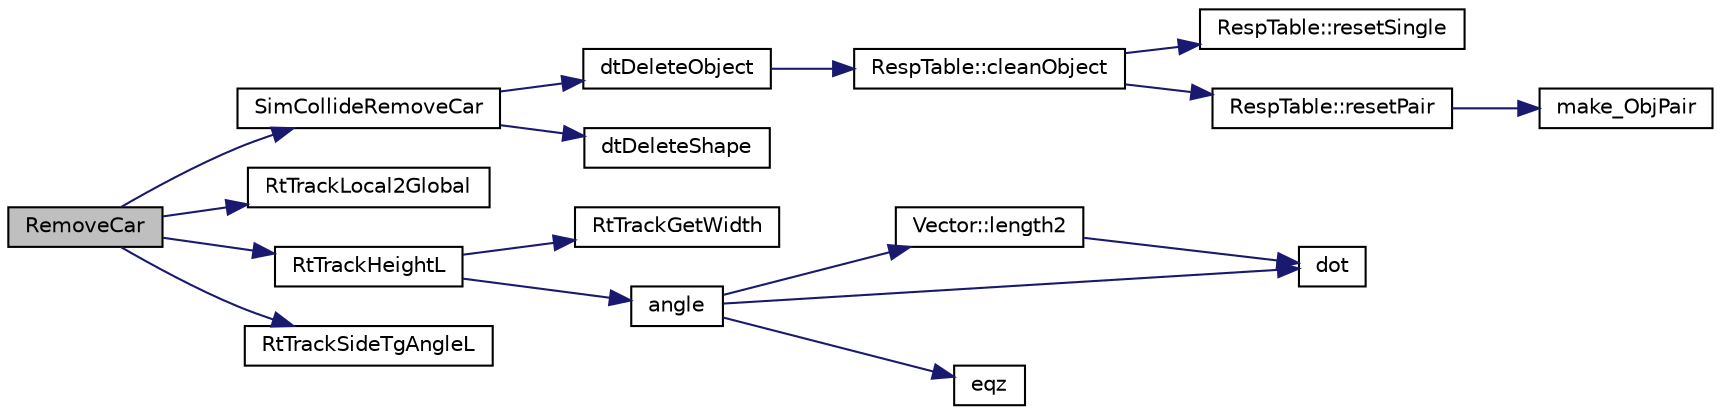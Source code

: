digraph "RemoveCar"
{
  edge [fontname="Helvetica",fontsize="10",labelfontname="Helvetica",labelfontsize="10"];
  node [fontname="Helvetica",fontsize="10",shape=record];
  rankdir="LR";
  Node1 [label="RemoveCar",height=0.2,width=0.4,color="black", fillcolor="grey75", style="filled", fontcolor="black"];
  Node1 -> Node2 [color="midnightblue",fontsize="10",style="solid",fontname="Helvetica"];
  Node2 [label="SimCollideRemoveCar",height=0.2,width=0.4,color="black", fillcolor="white", style="filled",URL="$collide_8cpp.html#afe180b245cc6e9eae6d02e1a90263dc1"];
  Node2 -> Node3 [color="midnightblue",fontsize="10",style="solid",fontname="Helvetica"];
  Node3 [label="dtDeleteObject",height=0.2,width=0.4,color="black", fillcolor="white", style="filled",URL="$solid_8h.html#ae258194ff72c46ef3456632b1b9f1204"];
  Node3 -> Node4 [color="midnightblue",fontsize="10",style="solid",fontname="Helvetica"];
  Node4 [label="RespTable::cleanObject",height=0.2,width=0.4,color="black", fillcolor="white", style="filled",URL="$class_resp_table.html#a514691bfc637b7d0a2156bba5e9d5abe"];
  Node4 -> Node5 [color="midnightblue",fontsize="10",style="solid",fontname="Helvetica"];
  Node5 [label="RespTable::resetSingle",height=0.2,width=0.4,color="black", fillcolor="white", style="filled",URL="$class_resp_table.html#a4a87f55965c3776bc463c75926a13765"];
  Node4 -> Node6 [color="midnightblue",fontsize="10",style="solid",fontname="Helvetica"];
  Node6 [label="RespTable::resetPair",height=0.2,width=0.4,color="black", fillcolor="white", style="filled",URL="$class_resp_table.html#aab3525a1f929c73112b968f466bafaf1"];
  Node6 -> Node7 [color="midnightblue",fontsize="10",style="solid",fontname="Helvetica"];
  Node7 [label="make_ObjPair",height=0.2,width=0.4,color="black", fillcolor="white", style="filled",URL="$_resp_table_8h.html#a147bd3ff217bf73c38e94e7b61ddec43"];
  Node2 -> Node8 [color="midnightblue",fontsize="10",style="solid",fontname="Helvetica"];
  Node8 [label="dtDeleteShape",height=0.2,width=0.4,color="black", fillcolor="white", style="filled",URL="$solid_8h.html#a6471d580e786e5a194d3b29d96d547ae"];
  Node1 -> Node9 [color="midnightblue",fontsize="10",style="solid",fontname="Helvetica"];
  Node9 [label="RtTrackLocal2Global",height=0.2,width=0.4,color="black", fillcolor="white", style="filled",URL="$group__tracktools.html#gadb1f8f2704e5e890e93d13e59a27faa5",tooltip="Convert a Local position (segment, toRight, toStart)into a Global one (X, Y) The ToStart position ref..."];
  Node1 -> Node10 [color="midnightblue",fontsize="10",style="solid",fontname="Helvetica"];
  Node10 [label="RtTrackHeightL",height=0.2,width=0.4,color="black", fillcolor="white", style="filled",URL="$group__tracktools.html#ga5785af2d8c1b3cfedc38236ba44e99d3",tooltip="Returns the absolute height in meters of the road at the Local position p. "];
  Node10 -> Node11 [color="midnightblue",fontsize="10",style="solid",fontname="Helvetica"];
  Node11 [label="RtTrackGetWidth",height=0.2,width=0.4,color="black", fillcolor="white", style="filled",URL="$group__tracktools.html#gaad9f106cbe7a2cca8e5e12976540f256",tooltip="Get the track width at the specified point. "];
  Node10 -> Node12 [color="midnightblue",fontsize="10",style="solid",fontname="Helvetica"];
  Node12 [label="angle",height=0.2,width=0.4,color="black", fillcolor="white", style="filled",URL="$_vector_8h.html#a89bfaa91624932a756c037fa383bc0ae"];
  Node12 -> Node13 [color="midnightblue",fontsize="10",style="solid",fontname="Helvetica"];
  Node13 [label="Vector::length2",height=0.2,width=0.4,color="black", fillcolor="white", style="filled",URL="$class_vector.html#a8677c48cf107765986e71cd2f23b1b0f"];
  Node13 -> Node14 [color="midnightblue",fontsize="10",style="solid",fontname="Helvetica"];
  Node14 [label="dot",height=0.2,width=0.4,color="black", fillcolor="white", style="filled",URL="$_vector_8h.html#a4e9a20e9955e34afdb3659d68f6935c8"];
  Node12 -> Node15 [color="midnightblue",fontsize="10",style="solid",fontname="Helvetica"];
  Node15 [label="eqz",height=0.2,width=0.4,color="black", fillcolor="white", style="filled",URL="$_basic_8h.html#a665ec20bb54e4ac38c9068f7d18893d2"];
  Node12 -> Node14 [color="midnightblue",fontsize="10",style="solid",fontname="Helvetica"];
  Node1 -> Node16 [color="midnightblue",fontsize="10",style="solid",fontname="Helvetica"];
  Node16 [label="RtTrackSideTgAngleL",height=0.2,width=0.4,color="black", fillcolor="white", style="filled",URL="$group__tracktools.html#ga794046bb354f2dc4798d887655468598",tooltip="Used to get the tangent angle for a track position The angle is given in radian. "];
}
